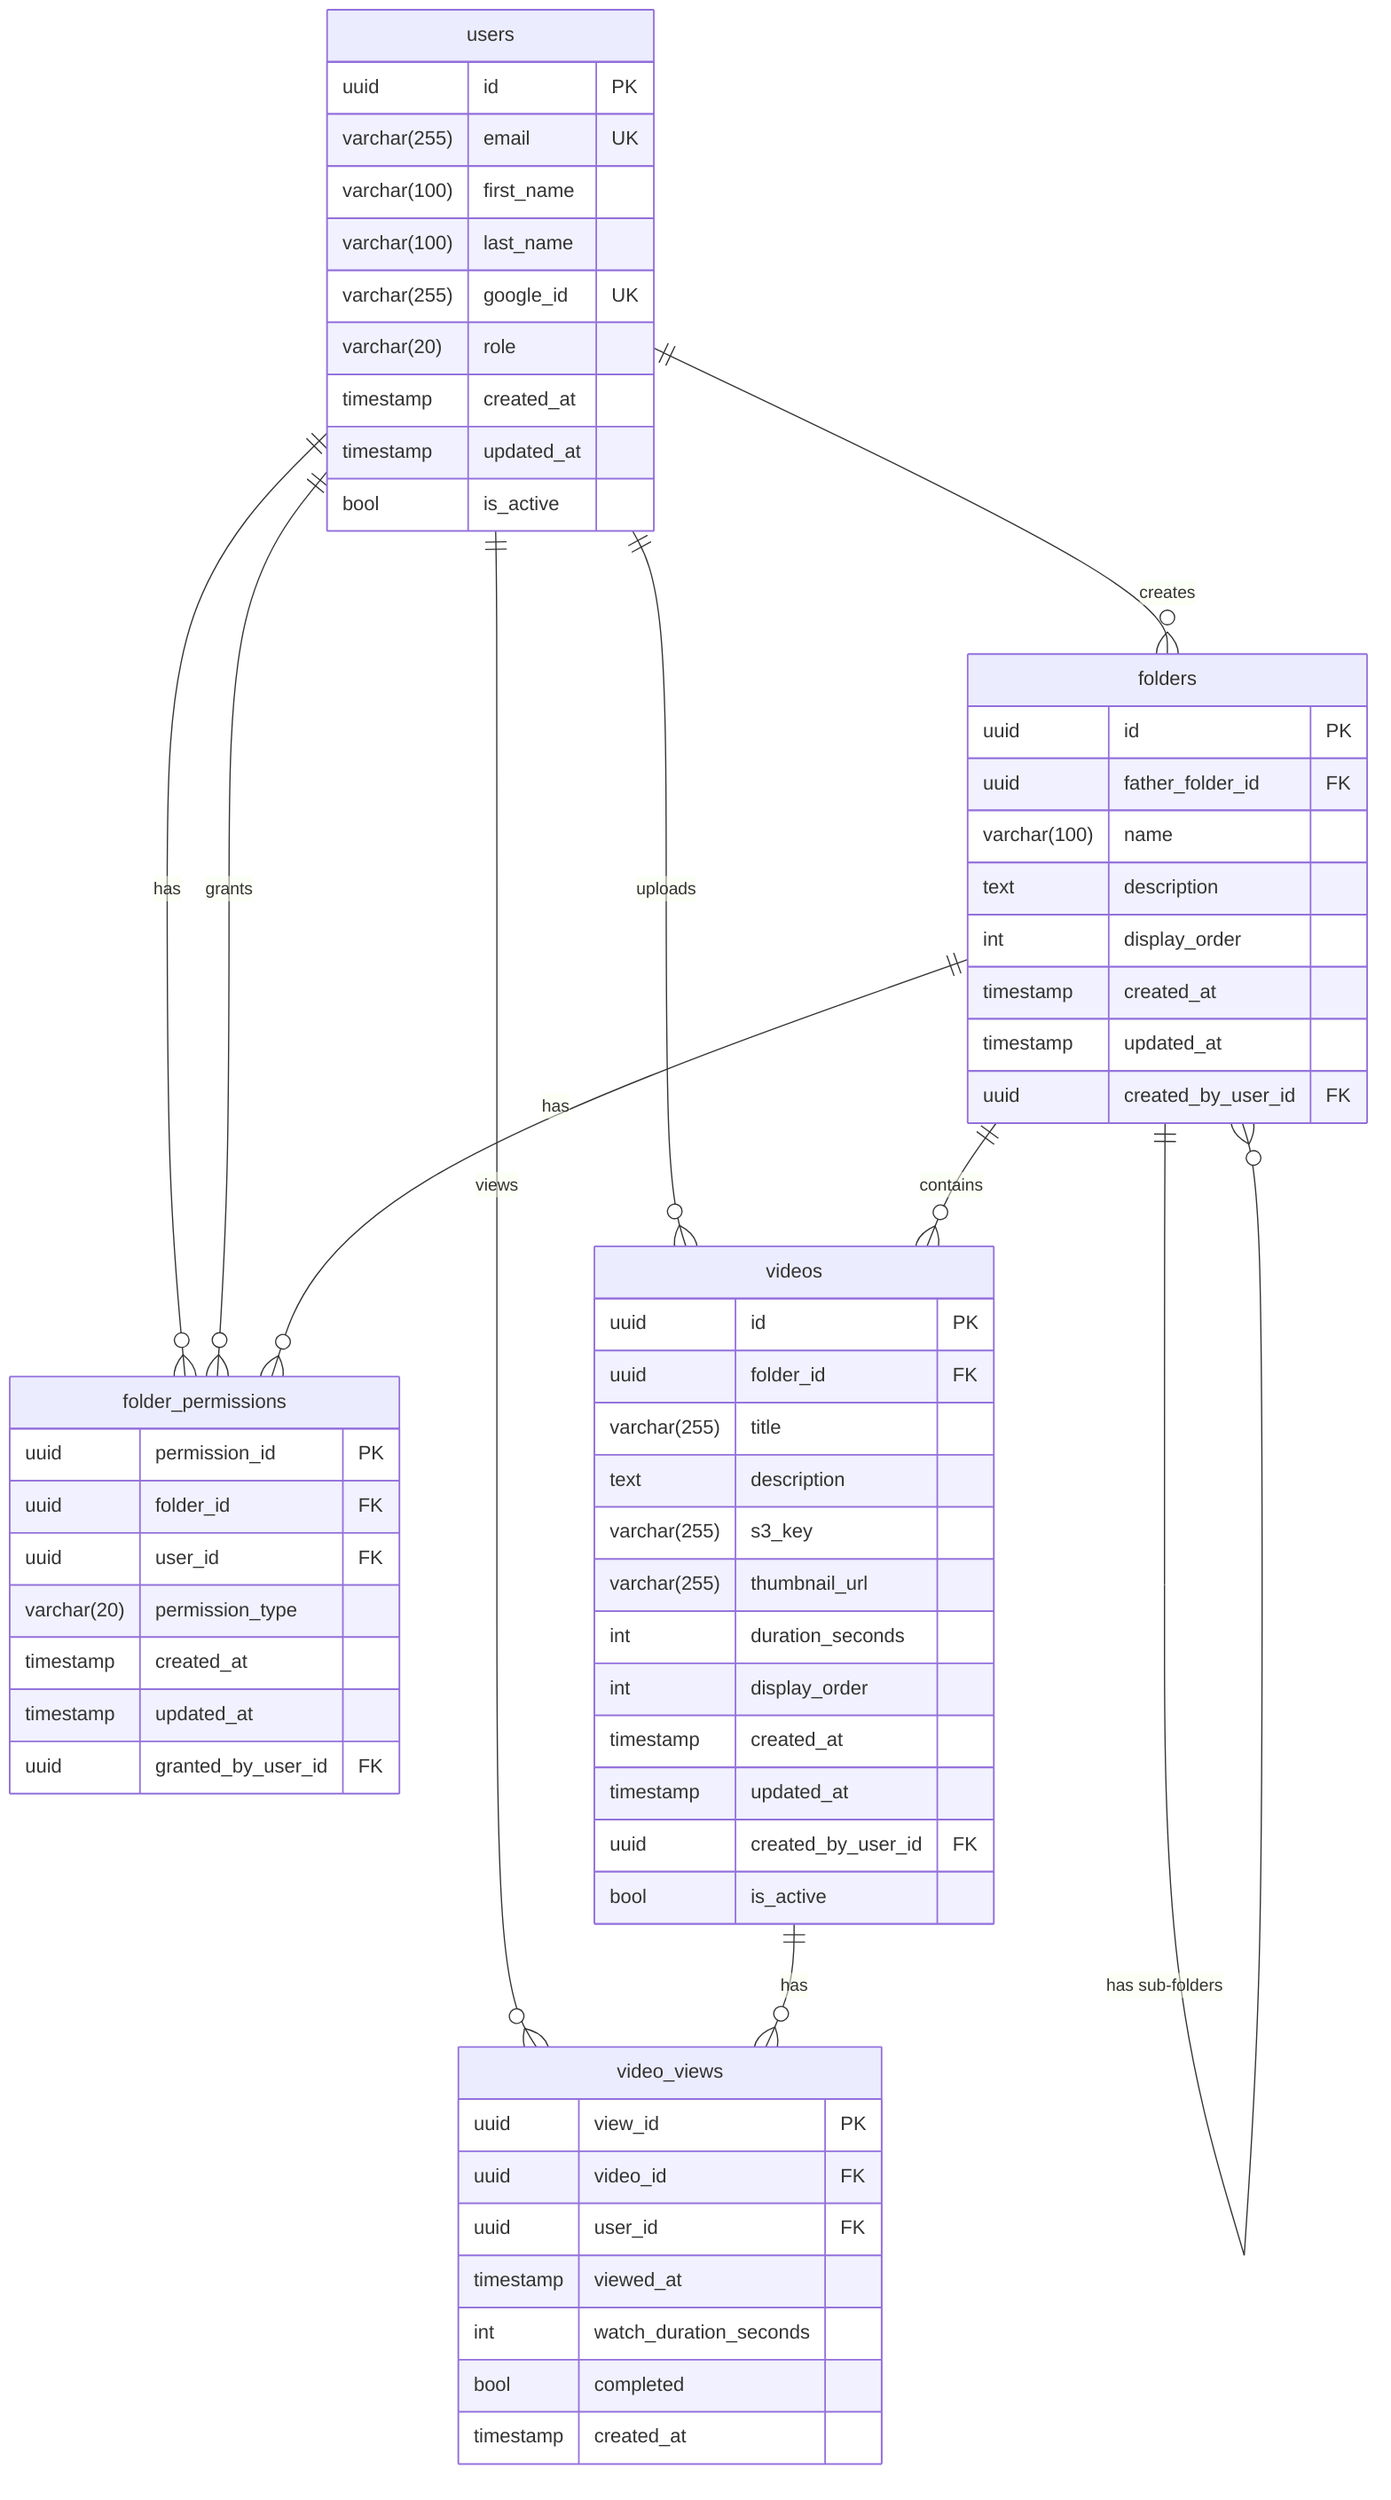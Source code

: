 erDiagram
    users {
        uuid id PK
        varchar(255) email UK
        varchar(100) first_name
        varchar(100) last_name
        varchar(255) google_id UK
        varchar(20) role
        timestamp created_at
        timestamp updated_at
        bool is_active
    }

    folders {
        uuid id PK
        uuid father_folder_id FK
        varchar(100) name
        text description
        int display_order
        timestamp created_at
        timestamp updated_at
        uuid created_by_user_id FK
    }

    folder_permissions {
        uuid permission_id PK
        uuid folder_id FK
        uuid user_id FK
        varchar(20) permission_type
        timestamp created_at
        timestamp updated_at
        uuid granted_by_user_id FK
    }

    videos {
        uuid id PK
        uuid folder_id FK
        varchar(255) title
        text description
        varchar(255) s3_key
        varchar(255) thumbnail_url
        int duration_seconds
        int display_order
        timestamp created_at
        timestamp updated_at
        uuid created_by_user_id FK
        bool is_active
    }

    video_views {
        uuid view_id PK
        uuid video_id FK
        uuid user_id FK
        timestamp viewed_at
        int watch_duration_seconds
        bool completed
        timestamp created_at
    }

    users ||--o{ folders : "creates"
    users ||--o{ videos : "uploads"
    users ||--o{ video_views : "views"
    users ||--o{ folder_permissions : "has"
    users ||--o{ folder_permissions : "grants"
    folders ||--o{ videos : "contains"
    folders ||--o{ folder_permissions : "has"
    folders ||--o{ folders : "has sub-folders"
    videos ||--o{ video_views : "has"